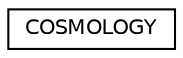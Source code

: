 digraph "Graphical Class Hierarchy"
{
 // LATEX_PDF_SIZE
  edge [fontname="Helvetica",fontsize="10",labelfontname="Helvetica",labelfontsize="10"];
  node [fontname="Helvetica",fontsize="10",shape=record];
  rankdir="LR";
  Node0 [label="COSMOLOGY",height=0.2,width=0.4,color="black", fillcolor="white", style="filled",URL="$class_c_o_s_m_o_l_o_g_y.html",tooltip="The cosmology and all the functions required to calculated quantities based on the cosmology."];
}
